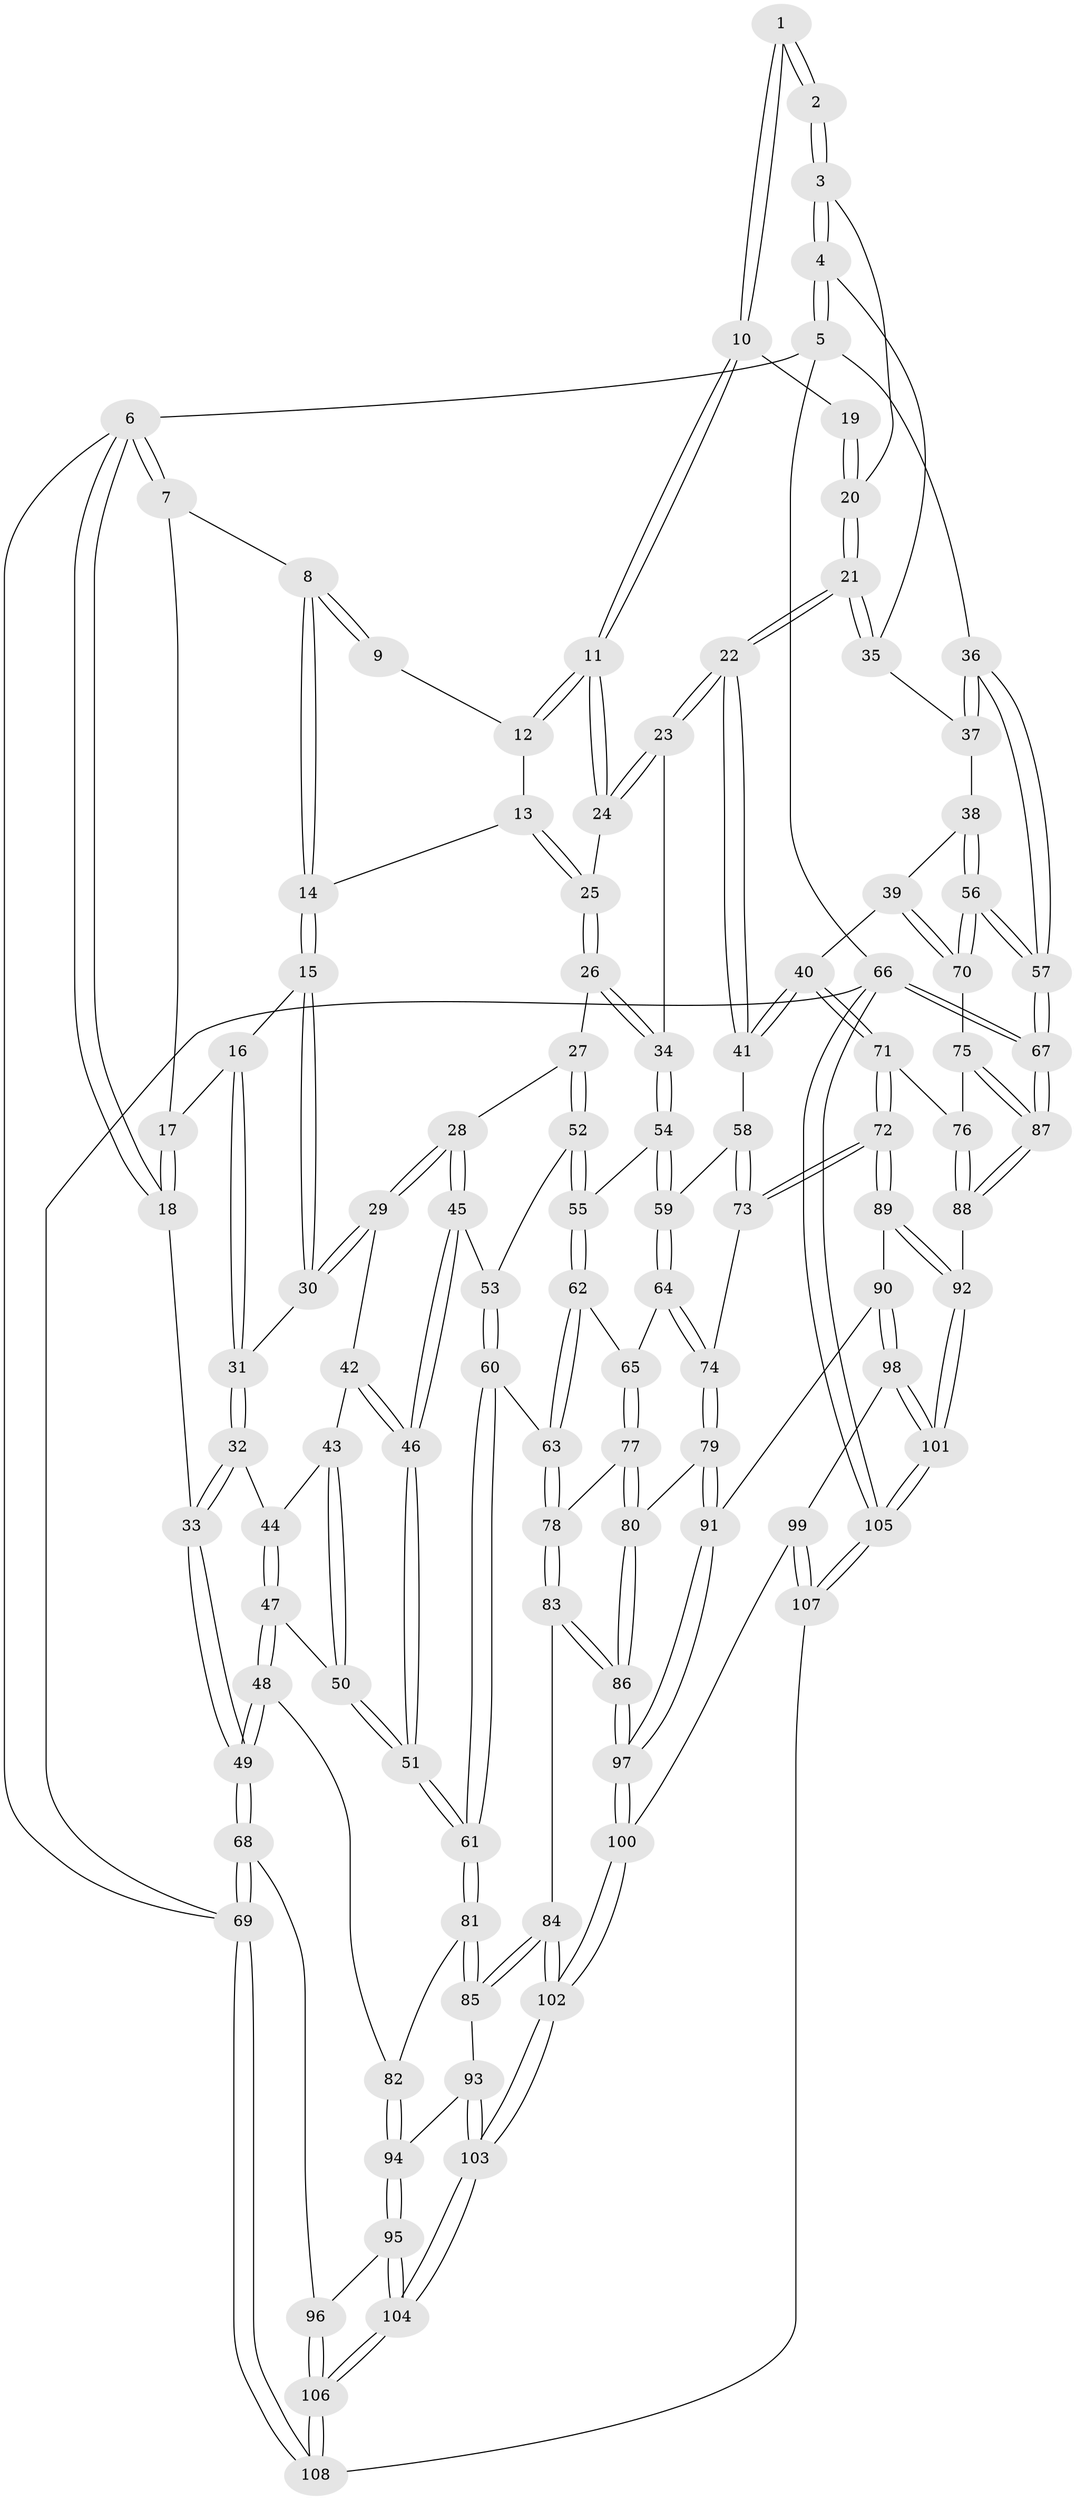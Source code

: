 // Generated by graph-tools (version 1.1) at 2025/59/03/09/25 04:59:43]
// undirected, 108 vertices, 267 edges
graph export_dot {
graph [start="1"]
  node [color=gray90,style=filled];
  1 [pos="+0.5499861234405591+0"];
  2 [pos="+1+0"];
  3 [pos="+1+0"];
  4 [pos="+1+0"];
  5 [pos="+1+0"];
  6 [pos="+0+0"];
  7 [pos="+0.2358192140044538+0"];
  8 [pos="+0.2891529032910977+0"];
  9 [pos="+0.34477464961182375+0"];
  10 [pos="+0.6183844166562152+0.10699272265394282"];
  11 [pos="+0.61168463112721+0.1143375827835021"];
  12 [pos="+0.5092841311648403+0.06480873265055492"];
  13 [pos="+0.4397191573169779+0.1486322497570102"];
  14 [pos="+0.32093867993909114+0.07854976434313192"];
  15 [pos="+0.3084704397785591+0.10891158503126674"];
  16 [pos="+0.1363006700093779+0.1705781925550444"];
  17 [pos="+0.1285981287245052+0.10509209598853707"];
  18 [pos="+0+0.06877316753656217"];
  19 [pos="+0.6473093674890996+0.09704074824349904"];
  20 [pos="+0.7893247906172209+0.14941639438274873"];
  21 [pos="+0.7816737590345748+0.28201507370899764"];
  22 [pos="+0.7043894206787529+0.3658126835512101"];
  23 [pos="+0.64770315608042+0.34370145456705686"];
  24 [pos="+0.5963921342928883+0.17968837220497402"];
  25 [pos="+0.45796358872737614+0.1764446236237147"];
  26 [pos="+0.40208643953206047+0.3314108599453992"];
  27 [pos="+0.3686172048756429+0.33086045412521414"];
  28 [pos="+0.3523919541330382+0.32879163795262795"];
  29 [pos="+0.31154760667198633+0.2968807038020564"];
  30 [pos="+0.29581180140100233+0.2684773516325301"];
  31 [pos="+0.11643461740393814+0.22428174230290449"];
  32 [pos="+0.028782308156903188+0.27900038175421843"];
  33 [pos="+0+0.21660502727689904"];
  34 [pos="+0.5049719173293011+0.381639500446961"];
  35 [pos="+0.8988330146283389+0.2599335725075483"];
  36 [pos="+1+0.29533678898682336"];
  37 [pos="+0.9199188094787597+0.27775568373934983"];
  38 [pos="+0.9746992765227227+0.41686487055524657"];
  39 [pos="+0.7990517414305637+0.44423497440993004"];
  40 [pos="+0.7571580566155964+0.4439427085921474"];
  41 [pos="+0.7225442739330095+0.4016807771663335"];
  42 [pos="+0.205193586503426+0.3540870976600024"];
  43 [pos="+0.13132145231033387+0.3701711265692736"];
  44 [pos="+0.04885628675125053+0.3069503852710108"];
  45 [pos="+0.28813718350871254+0.440907053490194"];
  46 [pos="+0.23741354174006318+0.4749138373583548"];
  47 [pos="+0.044886249913132795+0.5232455455112098"];
  48 [pos="+0+0.57711814719816"];
  49 [pos="+0+0.584343860260647"];
  50 [pos="+0.17240537076209325+0.5226680927610265"];
  51 [pos="+0.18227810317272938+0.5283447335932775"];
  52 [pos="+0.3698649769343154+0.4738308740110377"];
  53 [pos="+0.34893235640087195+0.5098288748036752"];
  54 [pos="+0.48791279196675064+0.4532604265915618"];
  55 [pos="+0.45793971750021517+0.4878709507365122"];
  56 [pos="+1+0.47406714592053617"];
  57 [pos="+1+0.4728732874488481"];
  58 [pos="+0.622934861654551+0.5166199164961889"];
  59 [pos="+0.5375267724421865+0.5479551183108854"];
  60 [pos="+0.3622283327822087+0.5484505372649132"];
  61 [pos="+0.1898601796417481+0.5451661943919214"];
  62 [pos="+0.4403744482786437+0.5133482060322023"];
  63 [pos="+0.3844490317102222+0.5655149770768081"];
  64 [pos="+0.5394909324007829+0.584226407230988"];
  65 [pos="+0.49219211136049446+0.5871359504794854"];
  66 [pos="+1+1"];
  67 [pos="+1+1"];
  68 [pos="+0+0.74953360711738"];
  69 [pos="+0+1"];
  70 [pos="+0.975812073599223+0.5695945858141576"];
  71 [pos="+0.7655339725035709+0.5428504374139079"];
  72 [pos="+0.7458095143813683+0.6216052618870538"];
  73 [pos="+0.6034401744897697+0.5836947849461595"];
  74 [pos="+0.5561710658865255+0.6085761609743895"];
  75 [pos="+0.9482553170408936+0.5948222920260255"];
  76 [pos="+0.9223261690543348+0.596516095406831"];
  77 [pos="+0.45603420155644453+0.6088599849277911"];
  78 [pos="+0.3858580914699899+0.5854858378924448"];
  79 [pos="+0.5564859124415461+0.6247041938722305"];
  80 [pos="+0.49381868916672084+0.6821653393030199"];
  81 [pos="+0.19439826047167783+0.5846652016698998"];
  82 [pos="+0.07167767020437298+0.673210232313182"];
  83 [pos="+0.34128428078366807+0.6896872715606753"];
  84 [pos="+0.3261371662727187+0.6963255542491704"];
  85 [pos="+0.23680434778673753+0.6601014562714762"];
  86 [pos="+0.47321141378772164+0.7333973216705717"];
  87 [pos="+0.9574868482577507+0.7851553992347197"];
  88 [pos="+0.8223790321351742+0.7216611555551993"];
  89 [pos="+0.7452710820783783+0.6353059374269557"];
  90 [pos="+0.6466083066920557+0.6928660308221333"];
  91 [pos="+0.625603183799826+0.6824200794357365"];
  92 [pos="+0.8087225781418458+0.7184594718016456"];
  93 [pos="+0.18023669858807678+0.726306283346205"];
  94 [pos="+0.09123681235701703+0.7440526857845738"];
  95 [pos="+0.08931040717591829+0.7476378130228915"];
  96 [pos="+0.025025573278857058+0.7872341575795005"];
  97 [pos="+0.4747965095853669+0.7360574880973526"];
  98 [pos="+0.6099993630810984+0.8341913594870051"];
  99 [pos="+0.5222718523557568+0.8531120492797637"];
  100 [pos="+0.5198191434884457+0.8515099074287371"];
  101 [pos="+0.7100565384335196+0.8748131280334038"];
  102 [pos="+0.2965860113762216+0.8847636612660638"];
  103 [pos="+0.2468906858990186+0.9338625659852547"];
  104 [pos="+0.2220234541330584+0.9735924238222933"];
  105 [pos="+0.9951170723231014+1"];
  106 [pos="+0.15969345451158695+1"];
  107 [pos="+0.5117659540065007+1"];
  108 [pos="+0.14150573286956872+1"];
  1 -- 2;
  1 -- 2;
  1 -- 10;
  1 -- 10;
  2 -- 3;
  2 -- 3;
  3 -- 4;
  3 -- 4;
  3 -- 20;
  4 -- 5;
  4 -- 5;
  4 -- 35;
  5 -- 6;
  5 -- 36;
  5 -- 66;
  6 -- 7;
  6 -- 7;
  6 -- 18;
  6 -- 18;
  6 -- 69;
  7 -- 8;
  7 -- 17;
  8 -- 9;
  8 -- 9;
  8 -- 14;
  8 -- 14;
  9 -- 12;
  10 -- 11;
  10 -- 11;
  10 -- 19;
  11 -- 12;
  11 -- 12;
  11 -- 24;
  11 -- 24;
  12 -- 13;
  13 -- 14;
  13 -- 25;
  13 -- 25;
  14 -- 15;
  14 -- 15;
  15 -- 16;
  15 -- 30;
  15 -- 30;
  16 -- 17;
  16 -- 31;
  16 -- 31;
  17 -- 18;
  17 -- 18;
  18 -- 33;
  19 -- 20;
  19 -- 20;
  20 -- 21;
  20 -- 21;
  21 -- 22;
  21 -- 22;
  21 -- 35;
  21 -- 35;
  22 -- 23;
  22 -- 23;
  22 -- 41;
  22 -- 41;
  23 -- 24;
  23 -- 24;
  23 -- 34;
  24 -- 25;
  25 -- 26;
  25 -- 26;
  26 -- 27;
  26 -- 34;
  26 -- 34;
  27 -- 28;
  27 -- 52;
  27 -- 52;
  28 -- 29;
  28 -- 29;
  28 -- 45;
  28 -- 45;
  29 -- 30;
  29 -- 30;
  29 -- 42;
  30 -- 31;
  31 -- 32;
  31 -- 32;
  32 -- 33;
  32 -- 33;
  32 -- 44;
  33 -- 49;
  33 -- 49;
  34 -- 54;
  34 -- 54;
  35 -- 37;
  36 -- 37;
  36 -- 37;
  36 -- 57;
  36 -- 57;
  37 -- 38;
  38 -- 39;
  38 -- 56;
  38 -- 56;
  39 -- 40;
  39 -- 70;
  39 -- 70;
  40 -- 41;
  40 -- 41;
  40 -- 71;
  40 -- 71;
  41 -- 58;
  42 -- 43;
  42 -- 46;
  42 -- 46;
  43 -- 44;
  43 -- 50;
  43 -- 50;
  44 -- 47;
  44 -- 47;
  45 -- 46;
  45 -- 46;
  45 -- 53;
  46 -- 51;
  46 -- 51;
  47 -- 48;
  47 -- 48;
  47 -- 50;
  48 -- 49;
  48 -- 49;
  48 -- 82;
  49 -- 68;
  49 -- 68;
  50 -- 51;
  50 -- 51;
  51 -- 61;
  51 -- 61;
  52 -- 53;
  52 -- 55;
  52 -- 55;
  53 -- 60;
  53 -- 60;
  54 -- 55;
  54 -- 59;
  54 -- 59;
  55 -- 62;
  55 -- 62;
  56 -- 57;
  56 -- 57;
  56 -- 70;
  56 -- 70;
  57 -- 67;
  57 -- 67;
  58 -- 59;
  58 -- 73;
  58 -- 73;
  59 -- 64;
  59 -- 64;
  60 -- 61;
  60 -- 61;
  60 -- 63;
  61 -- 81;
  61 -- 81;
  62 -- 63;
  62 -- 63;
  62 -- 65;
  63 -- 78;
  63 -- 78;
  64 -- 65;
  64 -- 74;
  64 -- 74;
  65 -- 77;
  65 -- 77;
  66 -- 67;
  66 -- 67;
  66 -- 105;
  66 -- 105;
  66 -- 69;
  67 -- 87;
  67 -- 87;
  68 -- 69;
  68 -- 69;
  68 -- 96;
  69 -- 108;
  69 -- 108;
  70 -- 75;
  71 -- 72;
  71 -- 72;
  71 -- 76;
  72 -- 73;
  72 -- 73;
  72 -- 89;
  72 -- 89;
  73 -- 74;
  74 -- 79;
  74 -- 79;
  75 -- 76;
  75 -- 87;
  75 -- 87;
  76 -- 88;
  76 -- 88;
  77 -- 78;
  77 -- 80;
  77 -- 80;
  78 -- 83;
  78 -- 83;
  79 -- 80;
  79 -- 91;
  79 -- 91;
  80 -- 86;
  80 -- 86;
  81 -- 82;
  81 -- 85;
  81 -- 85;
  82 -- 94;
  82 -- 94;
  83 -- 84;
  83 -- 86;
  83 -- 86;
  84 -- 85;
  84 -- 85;
  84 -- 102;
  84 -- 102;
  85 -- 93;
  86 -- 97;
  86 -- 97;
  87 -- 88;
  87 -- 88;
  88 -- 92;
  89 -- 90;
  89 -- 92;
  89 -- 92;
  90 -- 91;
  90 -- 98;
  90 -- 98;
  91 -- 97;
  91 -- 97;
  92 -- 101;
  92 -- 101;
  93 -- 94;
  93 -- 103;
  93 -- 103;
  94 -- 95;
  94 -- 95;
  95 -- 96;
  95 -- 104;
  95 -- 104;
  96 -- 106;
  96 -- 106;
  97 -- 100;
  97 -- 100;
  98 -- 99;
  98 -- 101;
  98 -- 101;
  99 -- 100;
  99 -- 107;
  99 -- 107;
  100 -- 102;
  100 -- 102;
  101 -- 105;
  101 -- 105;
  102 -- 103;
  102 -- 103;
  103 -- 104;
  103 -- 104;
  104 -- 106;
  104 -- 106;
  105 -- 107;
  105 -- 107;
  106 -- 108;
  106 -- 108;
  107 -- 108;
}
